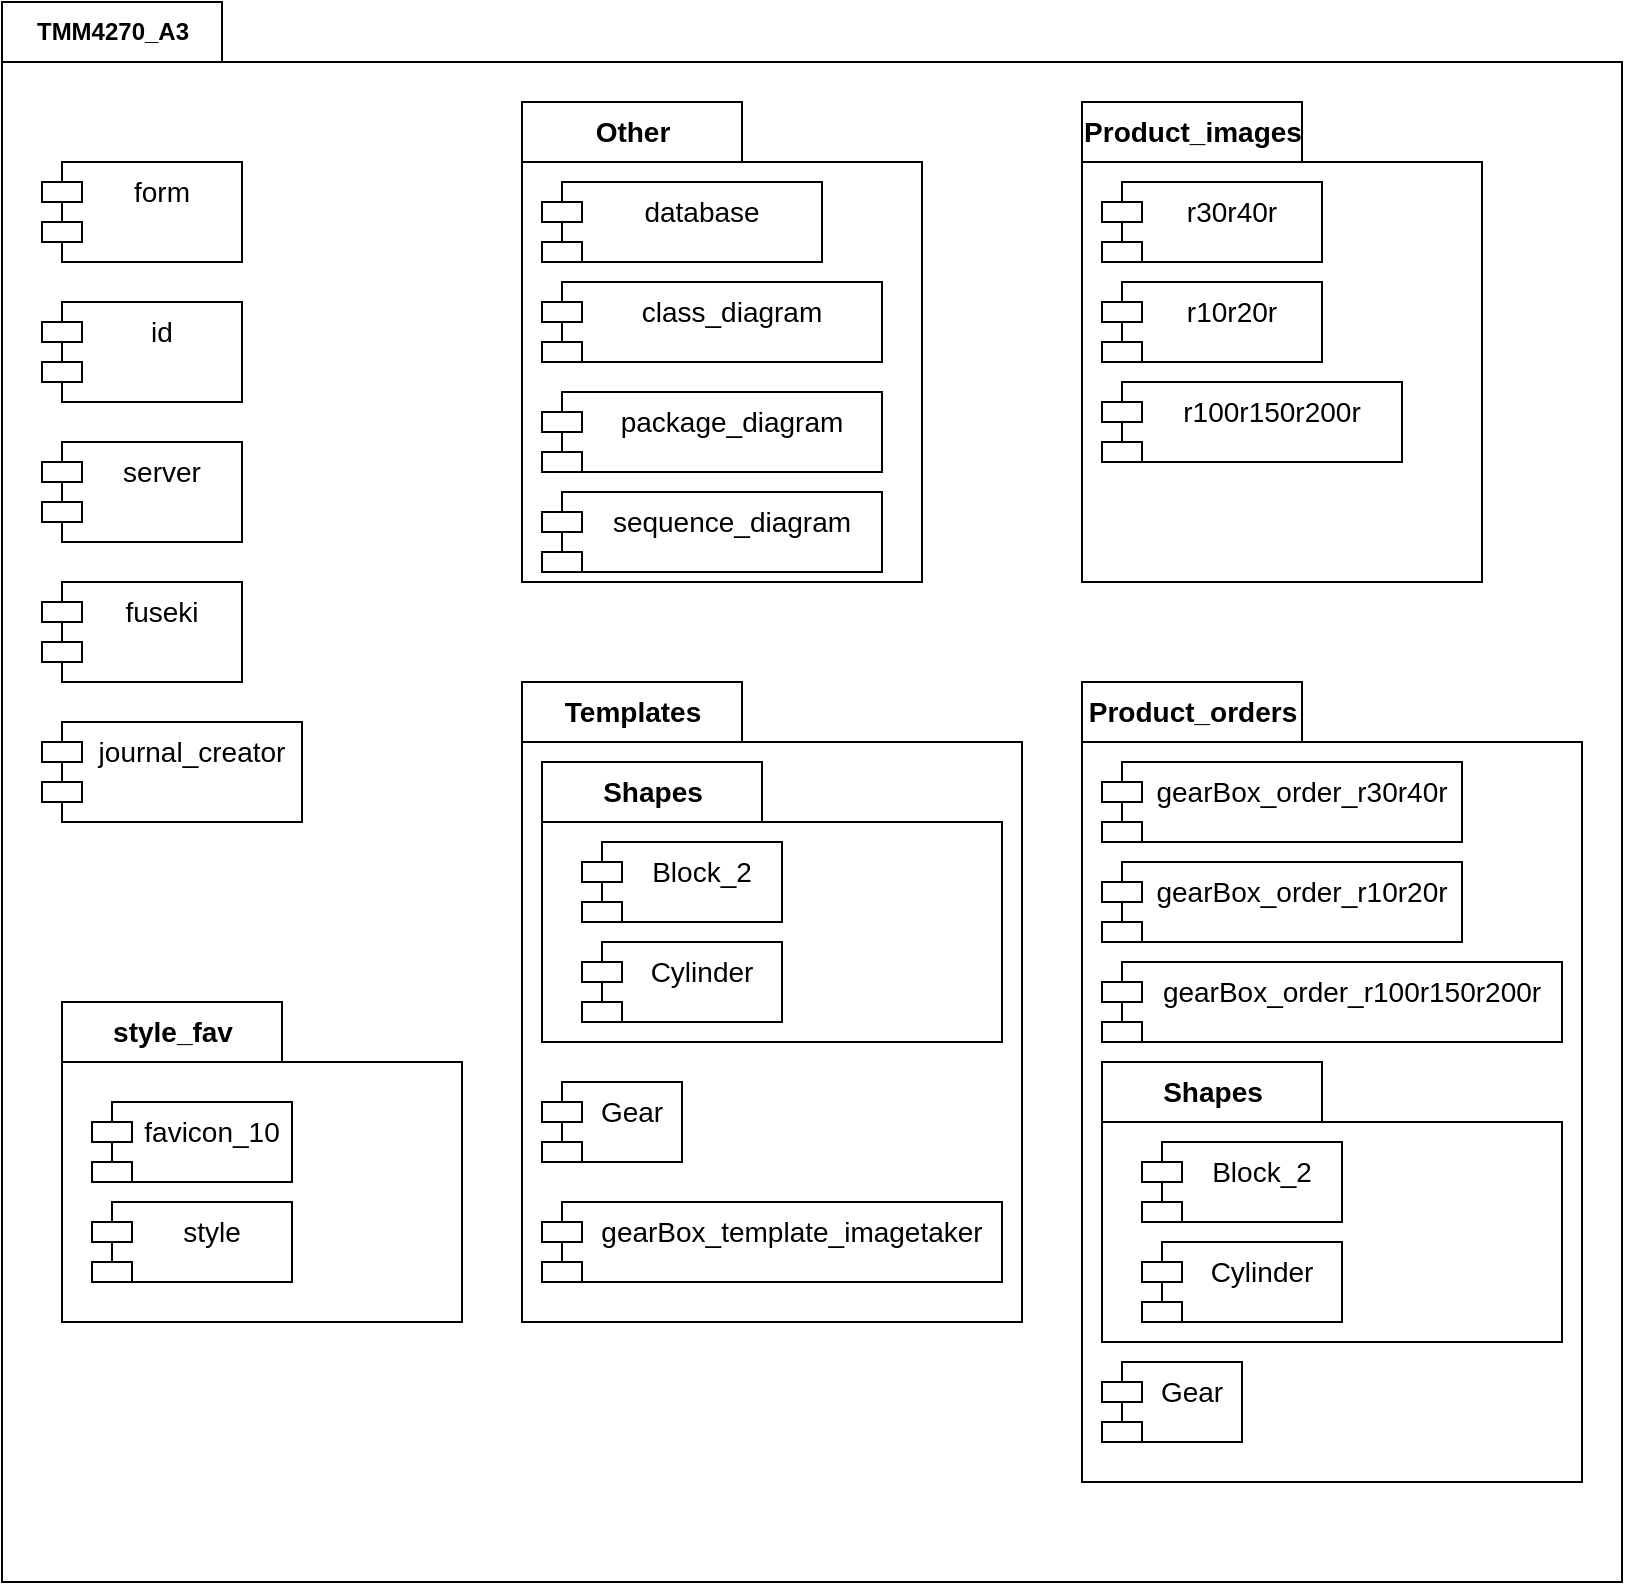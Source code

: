 <mxfile version="15.8.6" type="device"><diagram id="L_BPgokhd2ewvMfTUU4q" name="Page-1"><mxGraphModel dx="1249" dy="674" grid="1" gridSize="10" guides="1" tooltips="1" connect="1" arrows="1" fold="1" page="1" pageScale="1" pageWidth="850" pageHeight="1100" math="0" shadow="0"><root><mxCell id="0"/><mxCell id="1" parent="0"/><mxCell id="UrXPLcxSbEMi2YndWBVM-1" value="TMM4270_A3" style="shape=folder;fontStyle=1;tabWidth=110;tabHeight=30;tabPosition=left;html=1;boundedLbl=1;labelInHeader=1;container=1;collapsible=0;recursiveResize=0;" parent="1" vertex="1"><mxGeometry x="30" y="100" width="810" height="790" as="geometry"/></mxCell><mxCell id="UrXPLcxSbEMi2YndWBVM-5" value="form" style="shape=module;align=left;spacingLeft=20;align=center;verticalAlign=top;fontSize=14;" parent="UrXPLcxSbEMi2YndWBVM-1" vertex="1"><mxGeometry x="20" y="80" width="100" height="50" as="geometry"/></mxCell><mxCell id="UrXPLcxSbEMi2YndWBVM-10" value="server" style="shape=module;align=left;spacingLeft=20;align=center;verticalAlign=top;fontSize=14;" parent="UrXPLcxSbEMi2YndWBVM-1" vertex="1"><mxGeometry x="20" y="220" width="100" height="50" as="geometry"/></mxCell><mxCell id="UrXPLcxSbEMi2YndWBVM-9" value="fuseki" style="shape=module;align=left;spacingLeft=20;align=center;verticalAlign=top;fontSize=14;" parent="UrXPLcxSbEMi2YndWBVM-1" vertex="1"><mxGeometry x="20" y="290" width="100" height="50" as="geometry"/></mxCell><mxCell id="UrXPLcxSbEMi2YndWBVM-8" value="id" style="shape=module;align=left;spacingLeft=20;align=center;verticalAlign=top;fontSize=14;" parent="UrXPLcxSbEMi2YndWBVM-1" vertex="1"><mxGeometry x="20" y="150" width="100" height="50" as="geometry"/></mxCell><mxCell id="UrXPLcxSbEMi2YndWBVM-7" value="journal_creator&#10;" style="shape=module;align=left;spacingLeft=20;align=center;verticalAlign=top;fontSize=14;" parent="UrXPLcxSbEMi2YndWBVM-1" vertex="1"><mxGeometry x="20" y="360" width="130" height="50" as="geometry"/></mxCell><mxCell id="UrXPLcxSbEMi2YndWBVM-11" value="Other" style="shape=folder;fontStyle=1;tabWidth=110;tabHeight=30;tabPosition=left;html=1;boundedLbl=1;labelInHeader=1;container=1;collapsible=0;recursiveResize=0;fontSize=14;" parent="UrXPLcxSbEMi2YndWBVM-1" vertex="1"><mxGeometry x="260" y="50" width="200" height="240" as="geometry"/></mxCell><mxCell id="UrXPLcxSbEMi2YndWBVM-13" value="database" style="shape=module;align=left;spacingLeft=20;align=center;verticalAlign=top;fontSize=14;" parent="UrXPLcxSbEMi2YndWBVM-11" vertex="1"><mxGeometry x="10" y="40" width="140" height="40" as="geometry"/></mxCell><mxCell id="UrXPLcxSbEMi2YndWBVM-14" value="class_diagram" style="shape=module;align=left;spacingLeft=20;align=center;verticalAlign=top;fontSize=14;" parent="UrXPLcxSbEMi2YndWBVM-11" vertex="1"><mxGeometry x="10" y="90" width="170" height="40" as="geometry"/></mxCell><mxCell id="UrXPLcxSbEMi2YndWBVM-15" value="sequence_diagram" style="shape=module;align=left;spacingLeft=20;align=center;verticalAlign=top;fontSize=14;" parent="UrXPLcxSbEMi2YndWBVM-11" vertex="1"><mxGeometry x="10" y="195" width="170" height="40" as="geometry"/></mxCell><mxCell id="UrXPLcxSbEMi2YndWBVM-16" value="package_diagram" style="shape=module;align=left;spacingLeft=20;align=center;verticalAlign=top;fontSize=14;" parent="UrXPLcxSbEMi2YndWBVM-11" vertex="1"><mxGeometry x="10" y="145" width="170" height="40" as="geometry"/></mxCell><mxCell id="UrXPLcxSbEMi2YndWBVM-17" value="Product_images" style="shape=folder;fontStyle=1;tabWidth=110;tabHeight=30;tabPosition=left;html=1;boundedLbl=1;labelInHeader=1;container=1;collapsible=0;recursiveResize=0;fontSize=14;" parent="UrXPLcxSbEMi2YndWBVM-1" vertex="1"><mxGeometry x="540" y="50" width="200" height="240" as="geometry"/></mxCell><mxCell id="UrXPLcxSbEMi2YndWBVM-18" value="r30r40r" style="shape=module;align=left;spacingLeft=20;align=center;verticalAlign=top;fontSize=14;" parent="UrXPLcxSbEMi2YndWBVM-17" vertex="1"><mxGeometry x="10" y="40" width="110" height="40" as="geometry"/></mxCell><mxCell id="UrXPLcxSbEMi2YndWBVM-19" value="r10r20r" style="shape=module;align=left;spacingLeft=20;align=center;verticalAlign=top;fontSize=14;" parent="UrXPLcxSbEMi2YndWBVM-17" vertex="1"><mxGeometry x="10" y="90" width="110" height="40" as="geometry"/></mxCell><mxCell id="UrXPLcxSbEMi2YndWBVM-21" value="r100r150r200r" style="shape=module;align=left;spacingLeft=20;align=center;verticalAlign=top;fontSize=14;" parent="UrXPLcxSbEMi2YndWBVM-17" vertex="1"><mxGeometry x="10" y="140" width="150" height="40" as="geometry"/></mxCell><mxCell id="UrXPLcxSbEMi2YndWBVM-22" value="style_fav" style="shape=folder;fontStyle=1;tabWidth=110;tabHeight=30;tabPosition=left;html=1;boundedLbl=1;labelInHeader=1;container=1;collapsible=0;recursiveResize=0;fontSize=14;" parent="UrXPLcxSbEMi2YndWBVM-1" vertex="1"><mxGeometry x="30" y="500" width="200" height="160" as="geometry"/></mxCell><mxCell id="UrXPLcxSbEMi2YndWBVM-23" value="style" style="shape=module;align=left;spacingLeft=20;align=center;verticalAlign=top;fontSize=14;" parent="UrXPLcxSbEMi2YndWBVM-22" vertex="1"><mxGeometry x="15" y="100" width="100" height="40" as="geometry"/></mxCell><mxCell id="UrXPLcxSbEMi2YndWBVM-61" value="favicon_10" style="shape=module;align=left;spacingLeft=20;align=center;verticalAlign=top;fontSize=14;" parent="UrXPLcxSbEMi2YndWBVM-22" vertex="1"><mxGeometry x="15" y="50" width="100" height="40" as="geometry"/></mxCell><mxCell id="UrXPLcxSbEMi2YndWBVM-28" value="Templates" style="shape=folder;fontStyle=1;tabWidth=110;tabHeight=30;tabPosition=left;html=1;boundedLbl=1;labelInHeader=1;container=1;collapsible=0;recursiveResize=0;fontSize=14;" parent="UrXPLcxSbEMi2YndWBVM-1" vertex="1"><mxGeometry x="260" y="340" width="250" height="320" as="geometry"/></mxCell><mxCell id="UrXPLcxSbEMi2YndWBVM-30" value="Gear" style="shape=module;align=left;spacingLeft=20;align=center;verticalAlign=top;fontSize=14;" parent="UrXPLcxSbEMi2YndWBVM-28" vertex="1"><mxGeometry x="10" y="200" width="70" height="40" as="geometry"/></mxCell><mxCell id="UrXPLcxSbEMi2YndWBVM-32" value="gearBox_template_imagetaker&#10;" style="shape=module;align=left;spacingLeft=20;align=center;verticalAlign=top;fontSize=14;" parent="UrXPLcxSbEMi2YndWBVM-28" vertex="1"><mxGeometry x="10" y="260" width="230" height="40" as="geometry"/></mxCell><mxCell id="UrXPLcxSbEMi2YndWBVM-33" value="Shapes" style="shape=folder;fontStyle=1;tabWidth=110;tabHeight=30;tabPosition=left;html=1;boundedLbl=1;labelInHeader=1;container=1;collapsible=0;recursiveResize=0;fontSize=14;" parent="UrXPLcxSbEMi2YndWBVM-28" vertex="1"><mxGeometry x="10" y="40" width="230" height="140" as="geometry"/></mxCell><mxCell id="UrXPLcxSbEMi2YndWBVM-35" value="Cylinder" style="shape=module;align=left;spacingLeft=20;align=center;verticalAlign=top;fontSize=14;" parent="UrXPLcxSbEMi2YndWBVM-33" vertex="1"><mxGeometry x="20" y="90" width="100" height="40" as="geometry"/></mxCell><mxCell id="UrXPLcxSbEMi2YndWBVM-62" value="Block_2" style="shape=module;align=left;spacingLeft=20;align=center;verticalAlign=top;fontSize=14;" parent="UrXPLcxSbEMi2YndWBVM-33" vertex="1"><mxGeometry x="20" y="40" width="100" height="40" as="geometry"/></mxCell><mxCell id="UrXPLcxSbEMi2YndWBVM-63" value="Product_orders" style="shape=folder;fontStyle=1;tabWidth=110;tabHeight=30;tabPosition=left;html=1;boundedLbl=1;labelInHeader=1;container=1;collapsible=0;recursiveResize=0;fontSize=14;" parent="UrXPLcxSbEMi2YndWBVM-1" vertex="1"><mxGeometry x="540" y="340" width="250" height="400" as="geometry"/></mxCell><mxCell id="UrXPLcxSbEMi2YndWBVM-64" value="gearBox_order_r30r40r" style="shape=module;align=left;spacingLeft=20;align=center;verticalAlign=top;fontSize=14;" parent="UrXPLcxSbEMi2YndWBVM-63" vertex="1"><mxGeometry x="10" y="40" width="180" height="40" as="geometry"/></mxCell><mxCell id="UrXPLcxSbEMi2YndWBVM-65" value="gearBox_order_r10r20r" style="shape=module;align=left;spacingLeft=20;align=center;verticalAlign=top;fontSize=14;" parent="UrXPLcxSbEMi2YndWBVM-63" vertex="1"><mxGeometry x="10" y="90" width="180" height="40" as="geometry"/></mxCell><mxCell id="UrXPLcxSbEMi2YndWBVM-66" value="gearBox_order_r100r150r200r" style="shape=module;align=left;spacingLeft=20;align=center;verticalAlign=top;fontSize=14;" parent="UrXPLcxSbEMi2YndWBVM-63" vertex="1"><mxGeometry x="10" y="140" width="230" height="40" as="geometry"/></mxCell><mxCell id="hlYsWKI0T_SK76l5hbbL-2" value="Shapes" style="shape=folder;fontStyle=1;tabWidth=110;tabHeight=30;tabPosition=left;html=1;boundedLbl=1;labelInHeader=1;container=1;collapsible=0;recursiveResize=0;fontSize=14;" vertex="1" parent="UrXPLcxSbEMi2YndWBVM-63"><mxGeometry x="10" y="190" width="230" height="140" as="geometry"/></mxCell><mxCell id="hlYsWKI0T_SK76l5hbbL-3" value="Cylinder" style="shape=module;align=left;spacingLeft=20;align=center;verticalAlign=top;fontSize=14;" vertex="1" parent="hlYsWKI0T_SK76l5hbbL-2"><mxGeometry x="20" y="90" width="100" height="40" as="geometry"/></mxCell><mxCell id="hlYsWKI0T_SK76l5hbbL-4" value="Block_2" style="shape=module;align=left;spacingLeft=20;align=center;verticalAlign=top;fontSize=14;" vertex="1" parent="hlYsWKI0T_SK76l5hbbL-2"><mxGeometry x="20" y="40" width="100" height="40" as="geometry"/></mxCell><mxCell id="hlYsWKI0T_SK76l5hbbL-1" value="Gear" style="shape=module;align=left;spacingLeft=20;align=center;verticalAlign=top;fontSize=14;" vertex="1" parent="UrXPLcxSbEMi2YndWBVM-63"><mxGeometry x="10" y="340" width="70" height="40" as="geometry"/></mxCell></root></mxGraphModel></diagram></mxfile>